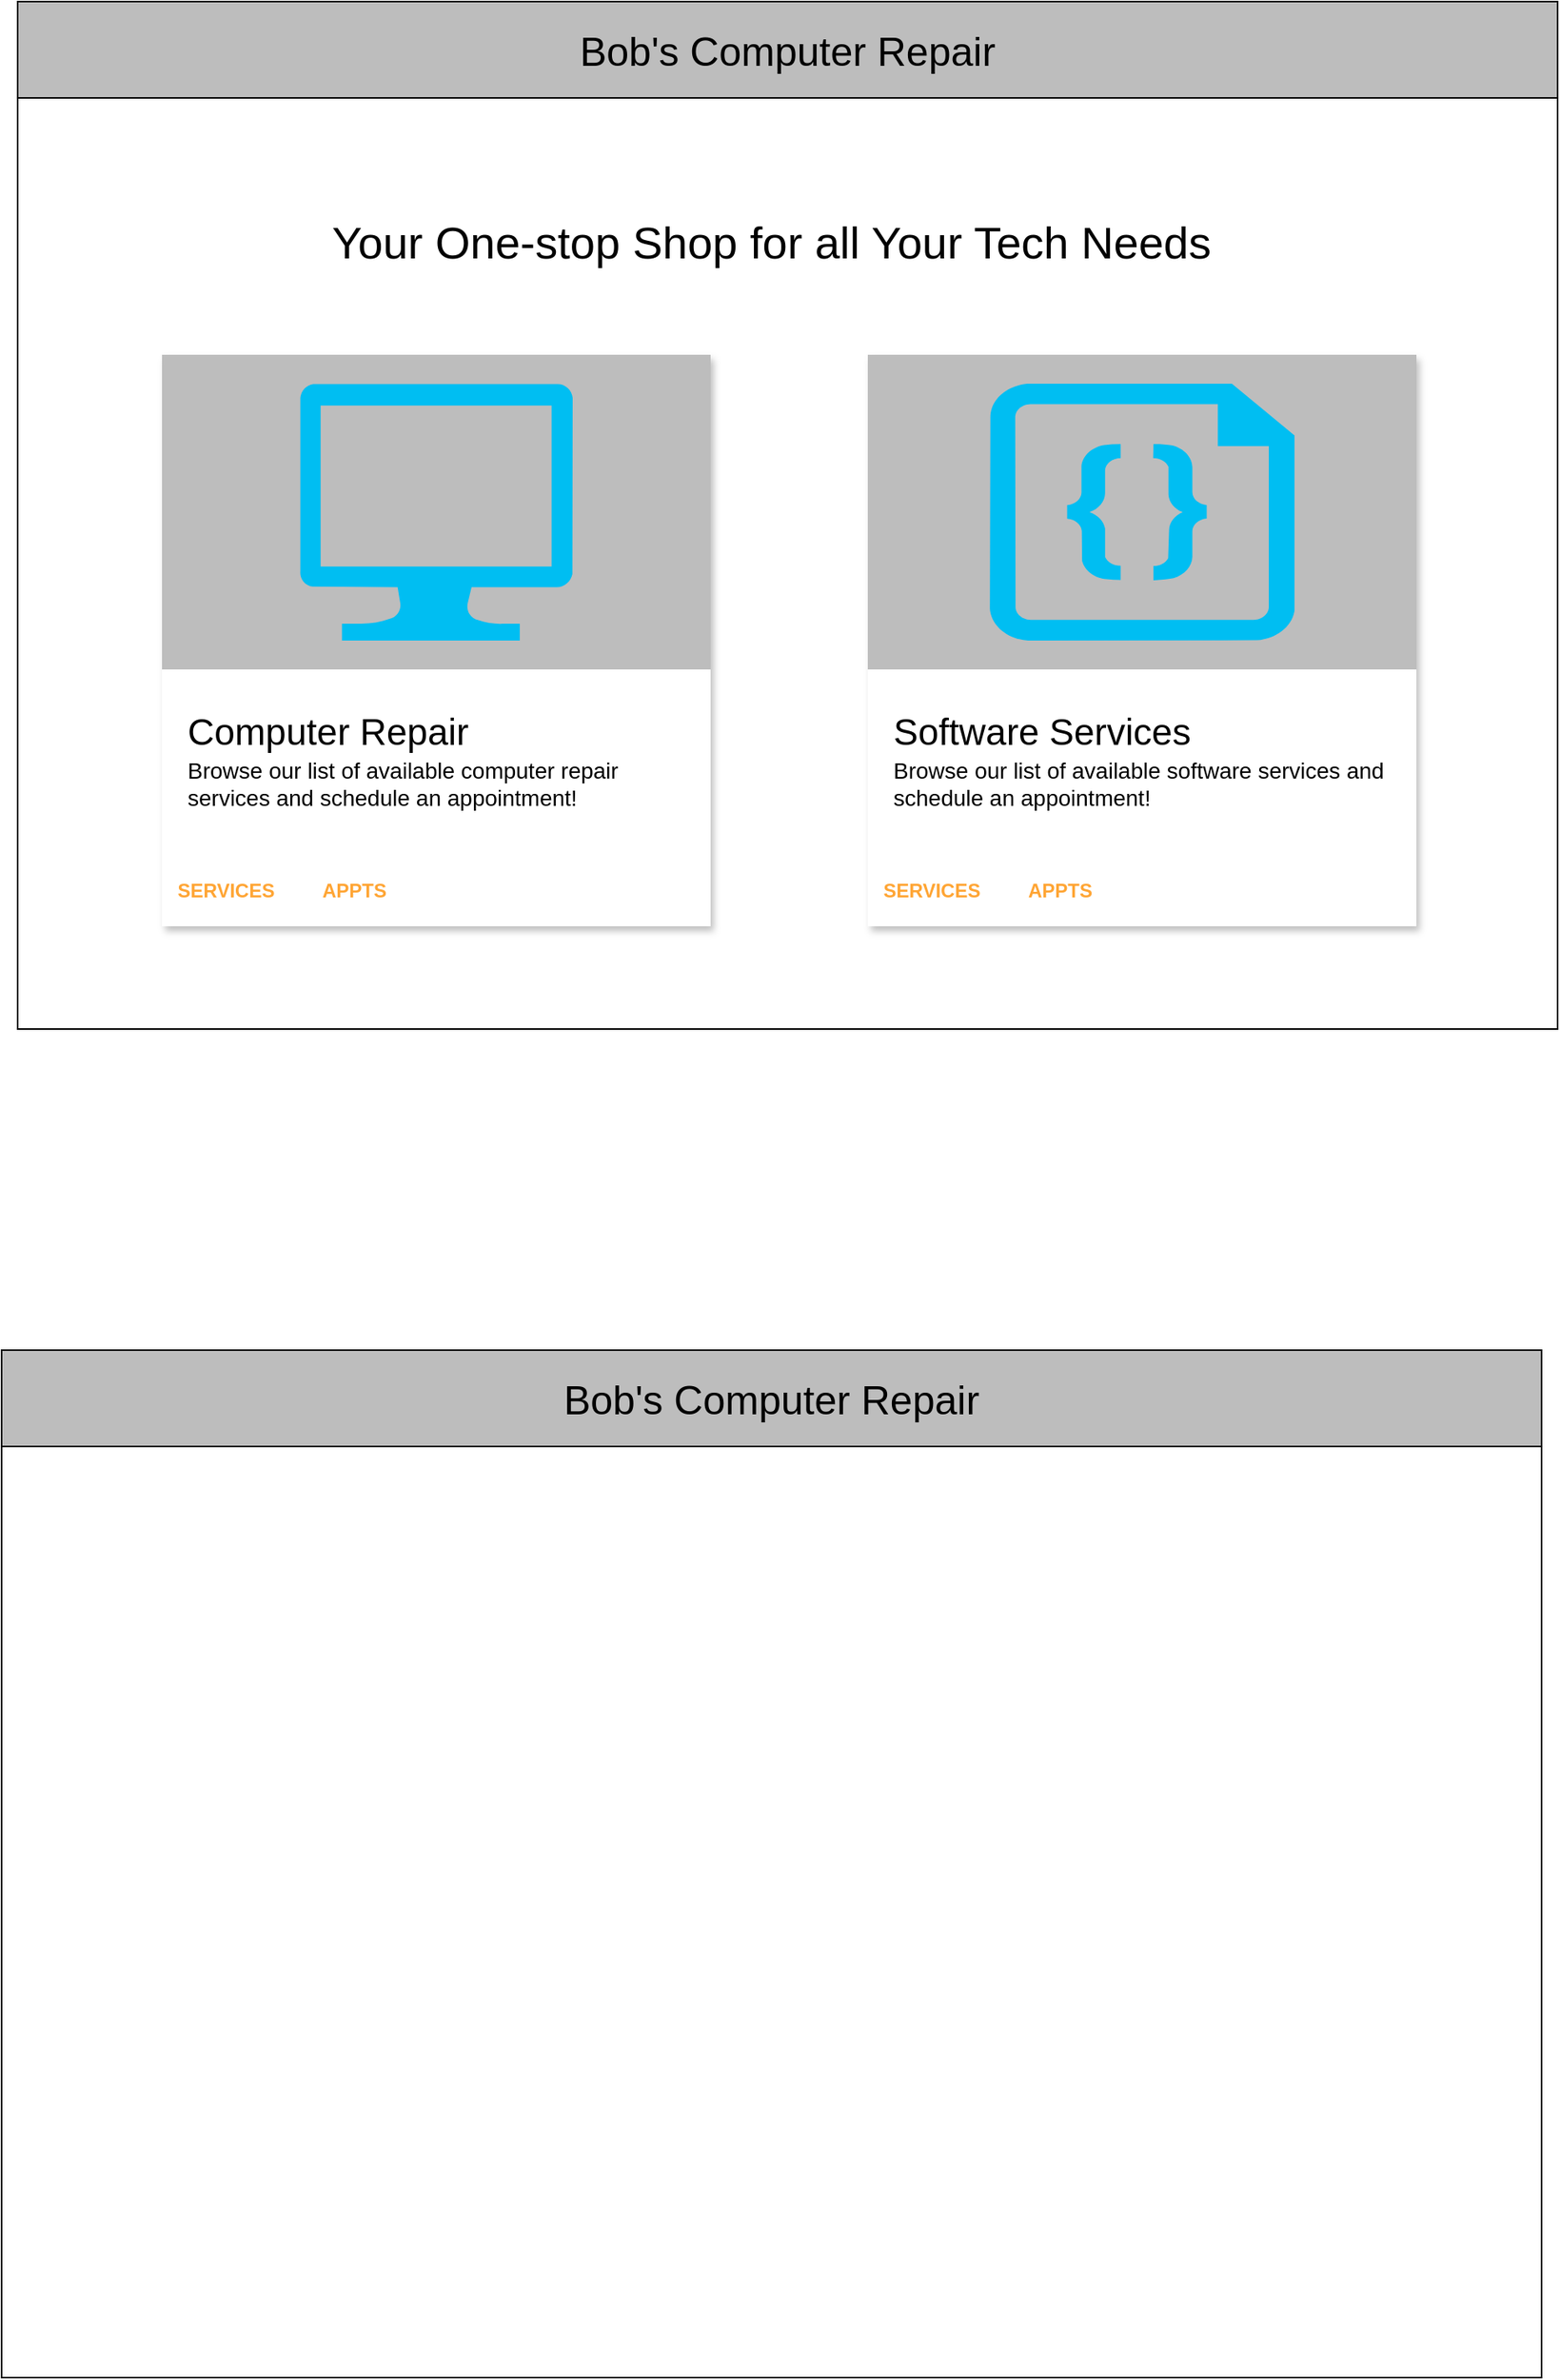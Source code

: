 <mxfile version="14.8.4" type="github">
  <diagram id="60dMLfAo_RqgmbLyoDaN" name="Page-1">
    <mxGraphModel dx="1426" dy="792" grid="1" gridSize="10" guides="1" tooltips="1" connect="1" arrows="1" fold="1" page="1" pageScale="1" pageWidth="1100" pageHeight="850" math="0" shadow="0">
      <root>
        <mxCell id="0" />
        <mxCell id="1" parent="0" />
        <mxCell id="QTIdcHaUqmO6_ONM6ZPD-2" value="" style="rounded=0;whiteSpace=wrap;html=1;" parent="1" vertex="1">
          <mxGeometry x="80" y="80" width="960" height="640" as="geometry" />
        </mxCell>
        <mxCell id="QTIdcHaUqmO6_ONM6ZPD-3" value="&lt;font style=&quot;font-size: 25px&quot;&gt;Bob&#39;s Computer Repair&lt;/font&gt;" style="rounded=0;whiteSpace=wrap;html=1;fillColor=#BDBDBD;" parent="1" vertex="1">
          <mxGeometry x="80" y="80" width="960" height="60" as="geometry" />
        </mxCell>
        <mxCell id="Sf1X1yzcFVw-VW7GqIeA-1" value="&lt;font style=&quot;font-size: 28px&quot;&gt;Your One-stop Shop for all Your Tech Needs&lt;/font&gt;" style="text;html=1;strokeColor=none;fillColor=none;align=center;verticalAlign=middle;whiteSpace=wrap;rounded=0;" vertex="1" parent="1">
          <mxGeometry x="260" y="220" width="580" height="20" as="geometry" />
        </mxCell>
        <mxCell id="Sf1X1yzcFVw-VW7GqIeA-21" value="" style="shape=rect;fillColor=#ffffff;strokeColor=none;shadow=1;" vertex="1" parent="1">
          <mxGeometry x="170" y="300" width="342" height="356" as="geometry" />
        </mxCell>
        <mxCell id="Sf1X1yzcFVw-VW7GqIeA-22" value="" style="shape=rect;strokeColor=none;fillColor=#BDBDBD;whiteSpace=wrap;" vertex="1" parent="Sf1X1yzcFVw-VW7GqIeA-21">
          <mxGeometry width="342" height="196" as="geometry" />
        </mxCell>
        <mxCell id="Sf1X1yzcFVw-VW7GqIeA-23" value="Computer Repair" style="text;verticalAlign=bottom;fontSize=23;spacingLeft=16;spacing=0;spacingBottom=-5;resizeWidth=1;" vertex="1" parent="Sf1X1yzcFVw-VW7GqIeA-21">
          <mxGeometry y="0.551" width="342" height="45" relative="1" as="geometry" />
        </mxCell>
        <mxCell id="Sf1X1yzcFVw-VW7GqIeA-24" value="Browse our list of available computer repair services and schedule an appointment!" style="text;whiteSpace=wrap;spacingLeft=16;spacingRight=16;spacing=0;fontSize=14;resizeWidth=1;resizeHeight=1;" vertex="1" parent="Sf1X1yzcFVw-VW7GqIeA-21">
          <mxGeometry y="0.551" width="342" height="76" relative="1" as="geometry">
            <mxPoint y="50" as="offset" />
          </mxGeometry>
        </mxCell>
        <mxCell id="Sf1X1yzcFVw-VW7GqIeA-25" value="" style="shape=rect;fillColor=none;strokeColor=none;" vertex="1" parent="Sf1X1yzcFVw-VW7GqIeA-21">
          <mxGeometry y="356" as="geometry" />
        </mxCell>
        <mxCell id="Sf1X1yzcFVw-VW7GqIeA-26" value="SERVICES" style="text;fontSize=12;fontColor=#FFA534;spacingTop=0;whiteSpace=wrap;spacing=0;verticalAlign=middle;align=center;fontStyle=1;" vertex="1" parent="Sf1X1yzcFVw-VW7GqIeA-25">
          <mxGeometry y="-44" width="80" height="44" relative="1" as="geometry">
            <mxPoint y="-44" as="offset" />
          </mxGeometry>
        </mxCell>
        <mxCell id="Sf1X1yzcFVw-VW7GqIeA-27" value="APPTS" style="text;fontSize=12;fontColor=#FFA534;spacingTop=0;whiteSpace=wrap;spacing=0;verticalAlign=middle;align=center;fontStyle=1;" vertex="1" parent="Sf1X1yzcFVw-VW7GqIeA-25">
          <mxGeometry x="80" y="-44" width="80" height="44" relative="1" as="geometry">
            <mxPoint x="80" y="-44" as="offset" />
          </mxGeometry>
        </mxCell>
        <mxCell id="Sf1X1yzcFVw-VW7GqIeA-28" value="" style="verticalLabelPosition=bottom;html=1;verticalAlign=top;align=center;strokeColor=none;fillColor=#00BEF2;shape=mxgraph.azure.computer;pointerEvents=1;" vertex="1" parent="Sf1X1yzcFVw-VW7GqIeA-21">
          <mxGeometry x="86" y="18" width="170" height="160" as="geometry" />
        </mxCell>
        <mxCell id="Sf1X1yzcFVw-VW7GqIeA-29" value="" style="shape=rect;fillColor=#ffffff;strokeColor=none;shadow=1;" vertex="1" parent="1">
          <mxGeometry x="610" y="300" width="342" height="356" as="geometry" />
        </mxCell>
        <mxCell id="Sf1X1yzcFVw-VW7GqIeA-30" value="" style="shape=rect;strokeColor=none;fillColor=#BDBDBD;whiteSpace=wrap;" vertex="1" parent="Sf1X1yzcFVw-VW7GqIeA-29">
          <mxGeometry width="342" height="196" as="geometry" />
        </mxCell>
        <mxCell id="Sf1X1yzcFVw-VW7GqIeA-31" value="Software Services" style="text;verticalAlign=bottom;fontSize=23;spacingLeft=16;spacing=0;spacingBottom=-5;resizeWidth=1;" vertex="1" parent="Sf1X1yzcFVw-VW7GqIeA-29">
          <mxGeometry y="0.551" width="342" height="45" relative="1" as="geometry" />
        </mxCell>
        <mxCell id="Sf1X1yzcFVw-VW7GqIeA-32" value="Browse our list of available software services and schedule an appointment!" style="text;whiteSpace=wrap;spacingLeft=16;spacingRight=16;spacing=0;fontSize=14;resizeWidth=1;resizeHeight=1;" vertex="1" parent="Sf1X1yzcFVw-VW7GqIeA-29">
          <mxGeometry y="0.551" width="342" height="76" relative="1" as="geometry">
            <mxPoint y="50" as="offset" />
          </mxGeometry>
        </mxCell>
        <mxCell id="Sf1X1yzcFVw-VW7GqIeA-33" value="" style="shape=rect;fillColor=none;strokeColor=none;" vertex="1" parent="Sf1X1yzcFVw-VW7GqIeA-29">
          <mxGeometry y="356" as="geometry" />
        </mxCell>
        <mxCell id="Sf1X1yzcFVw-VW7GqIeA-34" value="SERVICES" style="text;fontSize=12;fontColor=#FFA534;spacingTop=0;whiteSpace=wrap;spacing=0;verticalAlign=middle;align=center;fontStyle=1;" vertex="1" parent="Sf1X1yzcFVw-VW7GqIeA-33">
          <mxGeometry y="-44" width="80" height="44" relative="1" as="geometry">
            <mxPoint y="-44" as="offset" />
          </mxGeometry>
        </mxCell>
        <mxCell id="Sf1X1yzcFVw-VW7GqIeA-35" value="APPTS" style="text;fontSize=12;fontColor=#FFA534;spacingTop=0;whiteSpace=wrap;spacing=0;verticalAlign=middle;align=center;fontStyle=1;" vertex="1" parent="Sf1X1yzcFVw-VW7GqIeA-33">
          <mxGeometry x="80" y="-44" width="80" height="44" relative="1" as="geometry">
            <mxPoint x="80" y="-44" as="offset" />
          </mxGeometry>
        </mxCell>
        <mxCell id="Sf1X1yzcFVw-VW7GqIeA-37" value="" style="verticalLabelPosition=bottom;html=1;verticalAlign=top;align=center;strokeColor=none;fillColor=#00BEF2;shape=mxgraph.azure.code_file;pointerEvents=1;" vertex="1" parent="Sf1X1yzcFVw-VW7GqIeA-29">
          <mxGeometry x="76" y="18" width="190" height="160" as="geometry" />
        </mxCell>
        <mxCell id="Sf1X1yzcFVw-VW7GqIeA-38" value="" style="rounded=0;whiteSpace=wrap;html=1;" vertex="1" parent="1">
          <mxGeometry x="70" y="920" width="960" height="640" as="geometry" />
        </mxCell>
        <mxCell id="Sf1X1yzcFVw-VW7GqIeA-39" value="&lt;font style=&quot;font-size: 25px&quot;&gt;Bob&#39;s Computer Repair&lt;/font&gt;" style="rounded=0;whiteSpace=wrap;html=1;fillColor=#BDBDBD;" vertex="1" parent="1">
          <mxGeometry x="70" y="920" width="960" height="60" as="geometry" />
        </mxCell>
      </root>
    </mxGraphModel>
  </diagram>
</mxfile>
